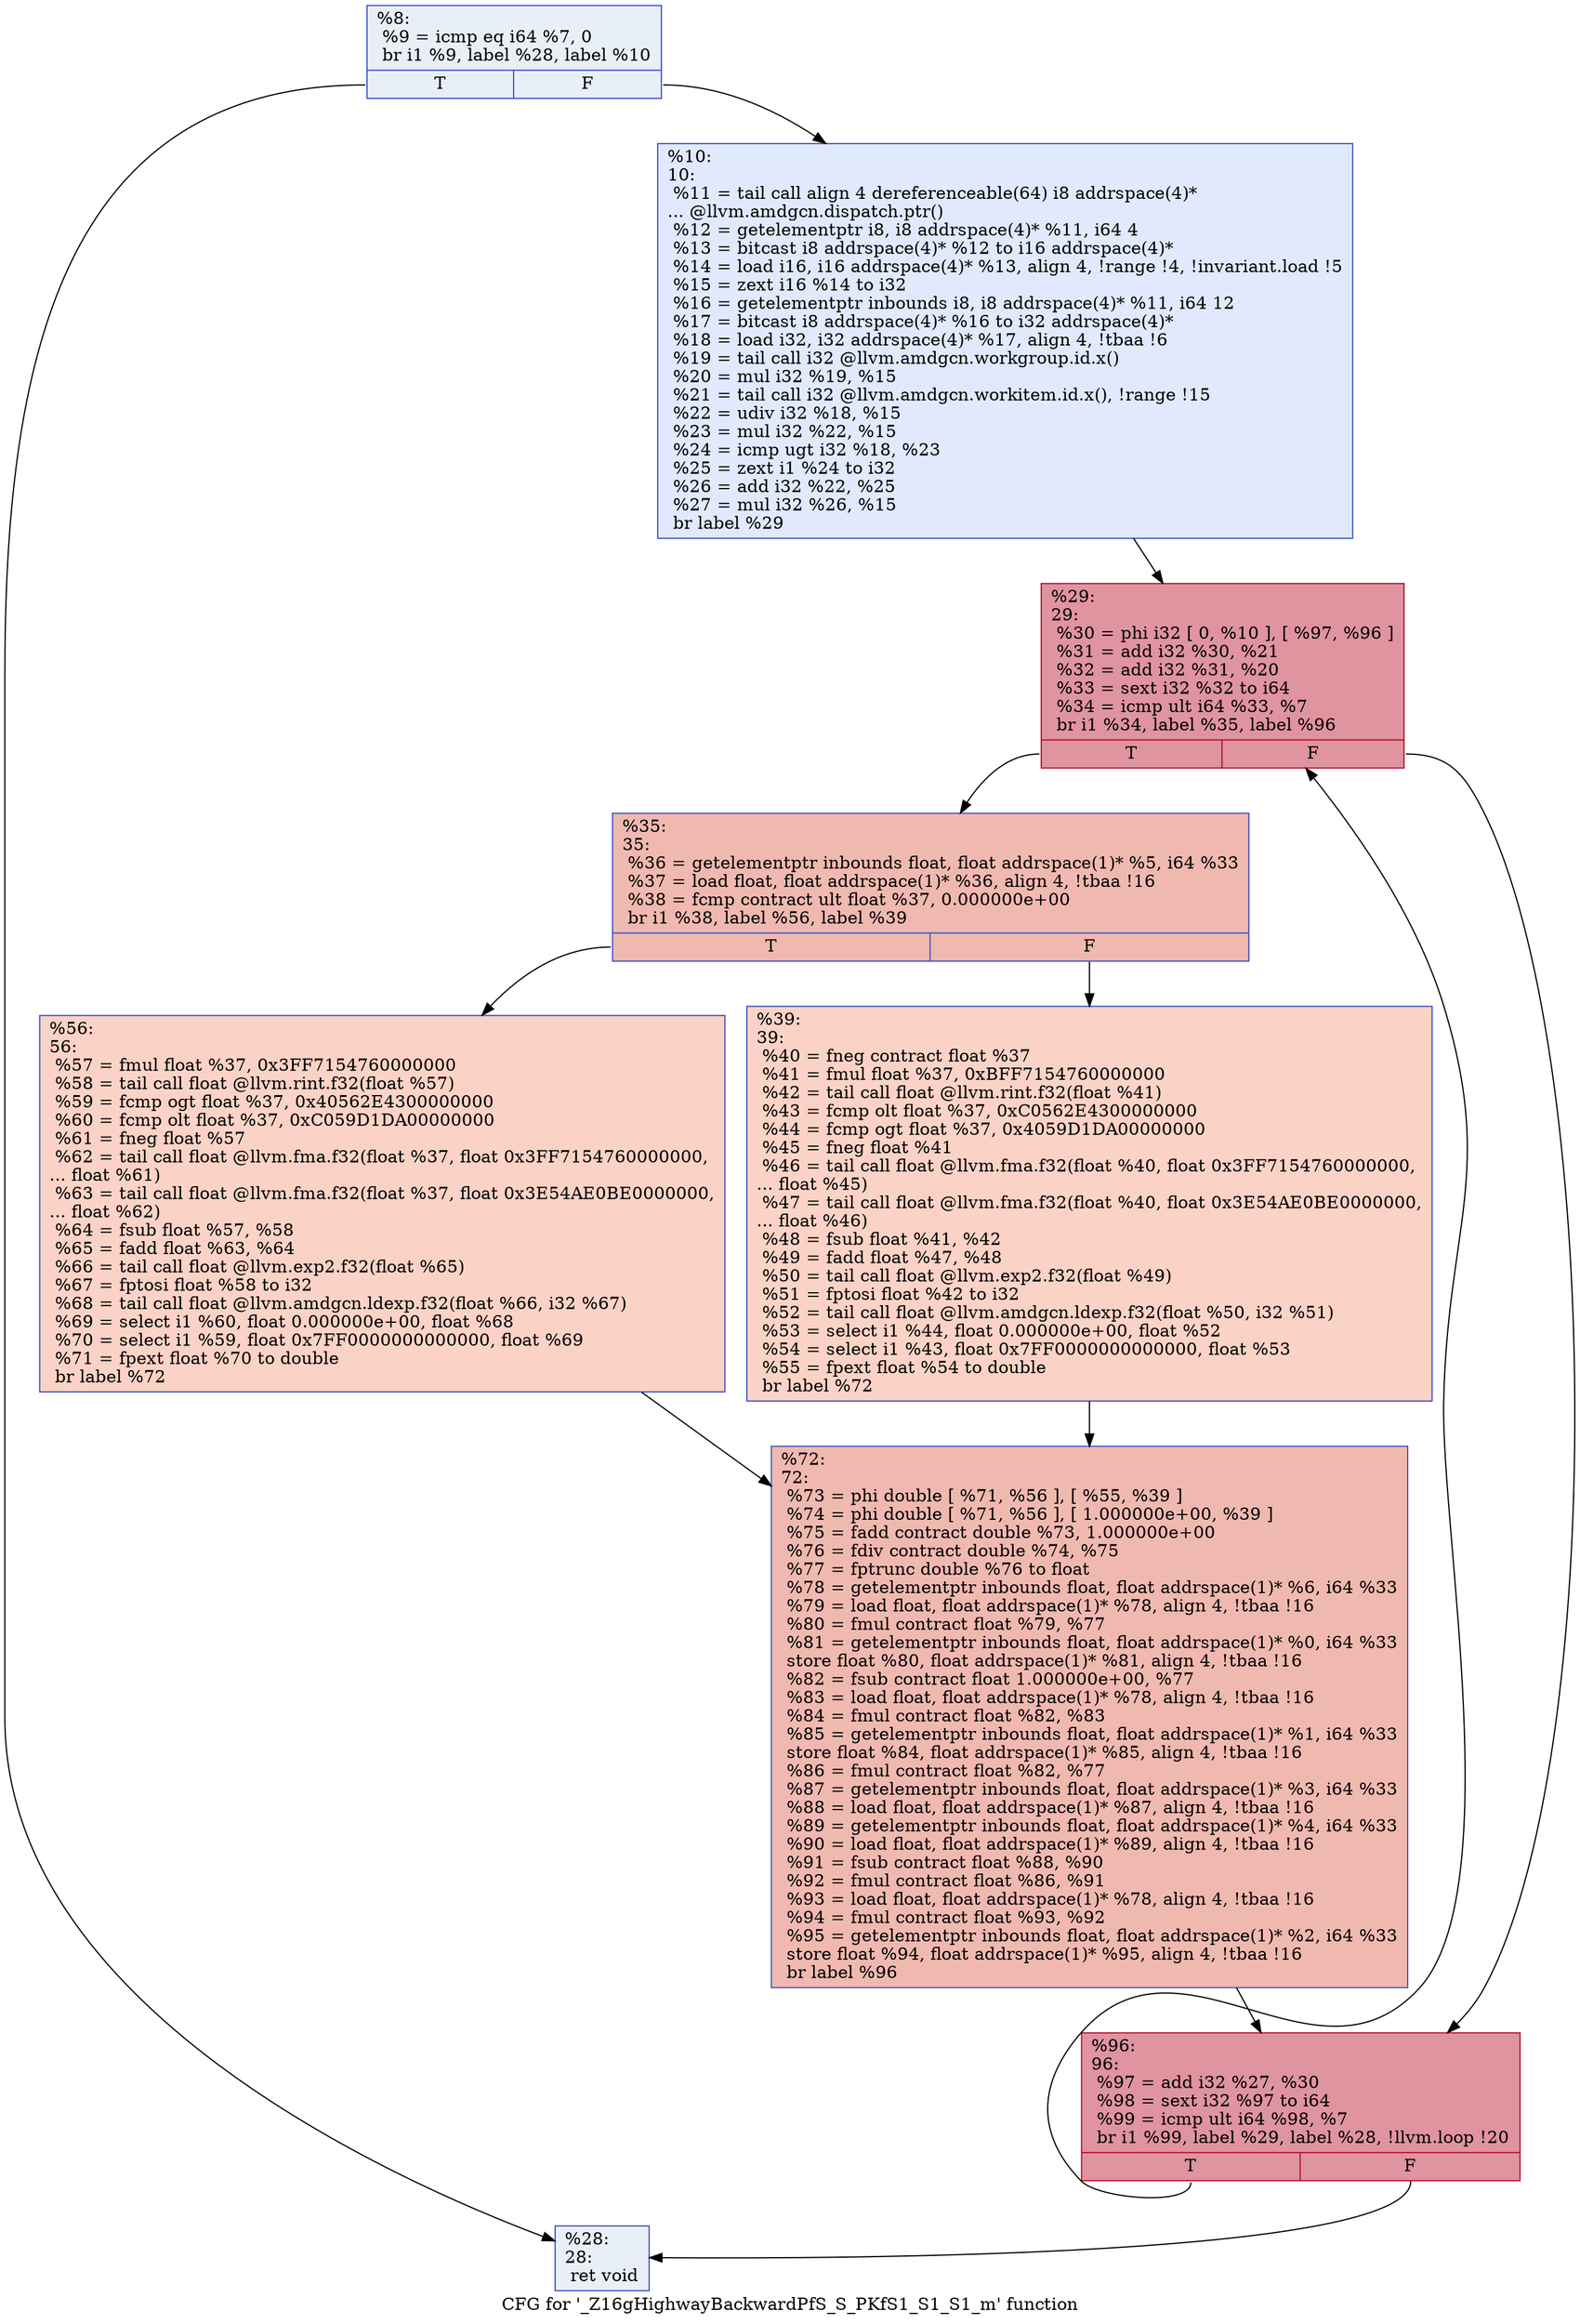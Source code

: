 digraph "CFG for '_Z16gHighwayBackwardPfS_S_PKfS1_S1_S1_m' function" {
	label="CFG for '_Z16gHighwayBackwardPfS_S_PKfS1_S1_S1_m' function";

	Node0x59105c0 [shape=record,color="#3d50c3ff", style=filled, fillcolor="#cedaeb70",label="{%8:\l  %9 = icmp eq i64 %7, 0\l  br i1 %9, label %28, label %10\l|{<s0>T|<s1>F}}"];
	Node0x59105c0:s0 -> Node0x5910570;
	Node0x59105c0:s1 -> Node0x5910d80;
	Node0x5910d80 [shape=record,color="#3d50c3ff", style=filled, fillcolor="#b9d0f970",label="{%10:\l10:                                               \l  %11 = tail call align 4 dereferenceable(64) i8 addrspace(4)*\l... @llvm.amdgcn.dispatch.ptr()\l  %12 = getelementptr i8, i8 addrspace(4)* %11, i64 4\l  %13 = bitcast i8 addrspace(4)* %12 to i16 addrspace(4)*\l  %14 = load i16, i16 addrspace(4)* %13, align 4, !range !4, !invariant.load !5\l  %15 = zext i16 %14 to i32\l  %16 = getelementptr inbounds i8, i8 addrspace(4)* %11, i64 12\l  %17 = bitcast i8 addrspace(4)* %16 to i32 addrspace(4)*\l  %18 = load i32, i32 addrspace(4)* %17, align 4, !tbaa !6\l  %19 = tail call i32 @llvm.amdgcn.workgroup.id.x()\l  %20 = mul i32 %19, %15\l  %21 = tail call i32 @llvm.amdgcn.workitem.id.x(), !range !15\l  %22 = udiv i32 %18, %15\l  %23 = mul i32 %22, %15\l  %24 = icmp ugt i32 %18, %23\l  %25 = zext i1 %24 to i32\l  %26 = add i32 %22, %25\l  %27 = mul i32 %26, %15\l  br label %29\l}"];
	Node0x5910d80 -> Node0x5912cb0;
	Node0x5910570 [shape=record,color="#3d50c3ff", style=filled, fillcolor="#cedaeb70",label="{%28:\l28:                                               \l  ret void\l}"];
	Node0x5912cb0 [shape=record,color="#b70d28ff", style=filled, fillcolor="#b70d2870",label="{%29:\l29:                                               \l  %30 = phi i32 [ 0, %10 ], [ %97, %96 ]\l  %31 = add i32 %30, %21\l  %32 = add i32 %31, %20\l  %33 = sext i32 %32 to i64\l  %34 = icmp ult i64 %33, %7\l  br i1 %34, label %35, label %96\l|{<s0>T|<s1>F}}"];
	Node0x5912cb0:s0 -> Node0x5913250;
	Node0x5912cb0:s1 -> Node0x5912de0;
	Node0x5913250 [shape=record,color="#3d50c3ff", style=filled, fillcolor="#de614d70",label="{%35:\l35:                                               \l  %36 = getelementptr inbounds float, float addrspace(1)* %5, i64 %33\l  %37 = load float, float addrspace(1)* %36, align 4, !tbaa !16\l  %38 = fcmp contract ult float %37, 0.000000e+00\l  br i1 %38, label %56, label %39\l|{<s0>T|<s1>F}}"];
	Node0x5913250:s0 -> Node0x59140b0;
	Node0x5913250:s1 -> Node0x5914140;
	Node0x5914140 [shape=record,color="#3d50c3ff", style=filled, fillcolor="#f59c7d70",label="{%39:\l39:                                               \l  %40 = fneg contract float %37\l  %41 = fmul float %37, 0xBFF7154760000000\l  %42 = tail call float @llvm.rint.f32(float %41)\l  %43 = fcmp olt float %37, 0xC0562E4300000000\l  %44 = fcmp ogt float %37, 0x4059D1DA00000000\l  %45 = fneg float %41\l  %46 = tail call float @llvm.fma.f32(float %40, float 0x3FF7154760000000,\l... float %45)\l  %47 = tail call float @llvm.fma.f32(float %40, float 0x3E54AE0BE0000000,\l... float %46)\l  %48 = fsub float %41, %42\l  %49 = fadd float %47, %48\l  %50 = tail call float @llvm.exp2.f32(float %49)\l  %51 = fptosi float %42 to i32\l  %52 = tail call float @llvm.amdgcn.ldexp.f32(float %50, i32 %51)\l  %53 = select i1 %44, float 0.000000e+00, float %52\l  %54 = select i1 %43, float 0x7FF0000000000000, float %53\l  %55 = fpext float %54 to double\l  br label %72\l}"];
	Node0x5914140 -> Node0x5915380;
	Node0x59140b0 [shape=record,color="#3d50c3ff", style=filled, fillcolor="#f59c7d70",label="{%56:\l56:                                               \l  %57 = fmul float %37, 0x3FF7154760000000\l  %58 = tail call float @llvm.rint.f32(float %57)\l  %59 = fcmp ogt float %37, 0x40562E4300000000\l  %60 = fcmp olt float %37, 0xC059D1DA00000000\l  %61 = fneg float %57\l  %62 = tail call float @llvm.fma.f32(float %37, float 0x3FF7154760000000,\l... float %61)\l  %63 = tail call float @llvm.fma.f32(float %37, float 0x3E54AE0BE0000000,\l... float %62)\l  %64 = fsub float %57, %58\l  %65 = fadd float %63, %64\l  %66 = tail call float @llvm.exp2.f32(float %65)\l  %67 = fptosi float %58 to i32\l  %68 = tail call float @llvm.amdgcn.ldexp.f32(float %66, i32 %67)\l  %69 = select i1 %60, float 0.000000e+00, float %68\l  %70 = select i1 %59, float 0x7FF0000000000000, float %69\l  %71 = fpext float %70 to double\l  br label %72\l}"];
	Node0x59140b0 -> Node0x5915380;
	Node0x5915380 [shape=record,color="#3d50c3ff", style=filled, fillcolor="#de614d70",label="{%72:\l72:                                               \l  %73 = phi double [ %71, %56 ], [ %55, %39 ]\l  %74 = phi double [ %71, %56 ], [ 1.000000e+00, %39 ]\l  %75 = fadd contract double %73, 1.000000e+00\l  %76 = fdiv contract double %74, %75\l  %77 = fptrunc double %76 to float\l  %78 = getelementptr inbounds float, float addrspace(1)* %6, i64 %33\l  %79 = load float, float addrspace(1)* %78, align 4, !tbaa !16\l  %80 = fmul contract float %79, %77\l  %81 = getelementptr inbounds float, float addrspace(1)* %0, i64 %33\l  store float %80, float addrspace(1)* %81, align 4, !tbaa !16\l  %82 = fsub contract float 1.000000e+00, %77\l  %83 = load float, float addrspace(1)* %78, align 4, !tbaa !16\l  %84 = fmul contract float %82, %83\l  %85 = getelementptr inbounds float, float addrspace(1)* %1, i64 %33\l  store float %84, float addrspace(1)* %85, align 4, !tbaa !16\l  %86 = fmul contract float %82, %77\l  %87 = getelementptr inbounds float, float addrspace(1)* %3, i64 %33\l  %88 = load float, float addrspace(1)* %87, align 4, !tbaa !16\l  %89 = getelementptr inbounds float, float addrspace(1)* %4, i64 %33\l  %90 = load float, float addrspace(1)* %89, align 4, !tbaa !16\l  %91 = fsub contract float %88, %90\l  %92 = fmul contract float %86, %91\l  %93 = load float, float addrspace(1)* %78, align 4, !tbaa !16\l  %94 = fmul contract float %93, %92\l  %95 = getelementptr inbounds float, float addrspace(1)* %2, i64 %33\l  store float %94, float addrspace(1)* %95, align 4, !tbaa !16\l  br label %96\l}"];
	Node0x5915380 -> Node0x5912de0;
	Node0x5912de0 [shape=record,color="#b70d28ff", style=filled, fillcolor="#b70d2870",label="{%96:\l96:                                               \l  %97 = add i32 %27, %30\l  %98 = sext i32 %97 to i64\l  %99 = icmp ult i64 %98, %7\l  br i1 %99, label %29, label %28, !llvm.loop !20\l|{<s0>T|<s1>F}}"];
	Node0x5912de0:s0 -> Node0x5912cb0;
	Node0x5912de0:s1 -> Node0x5910570;
}
